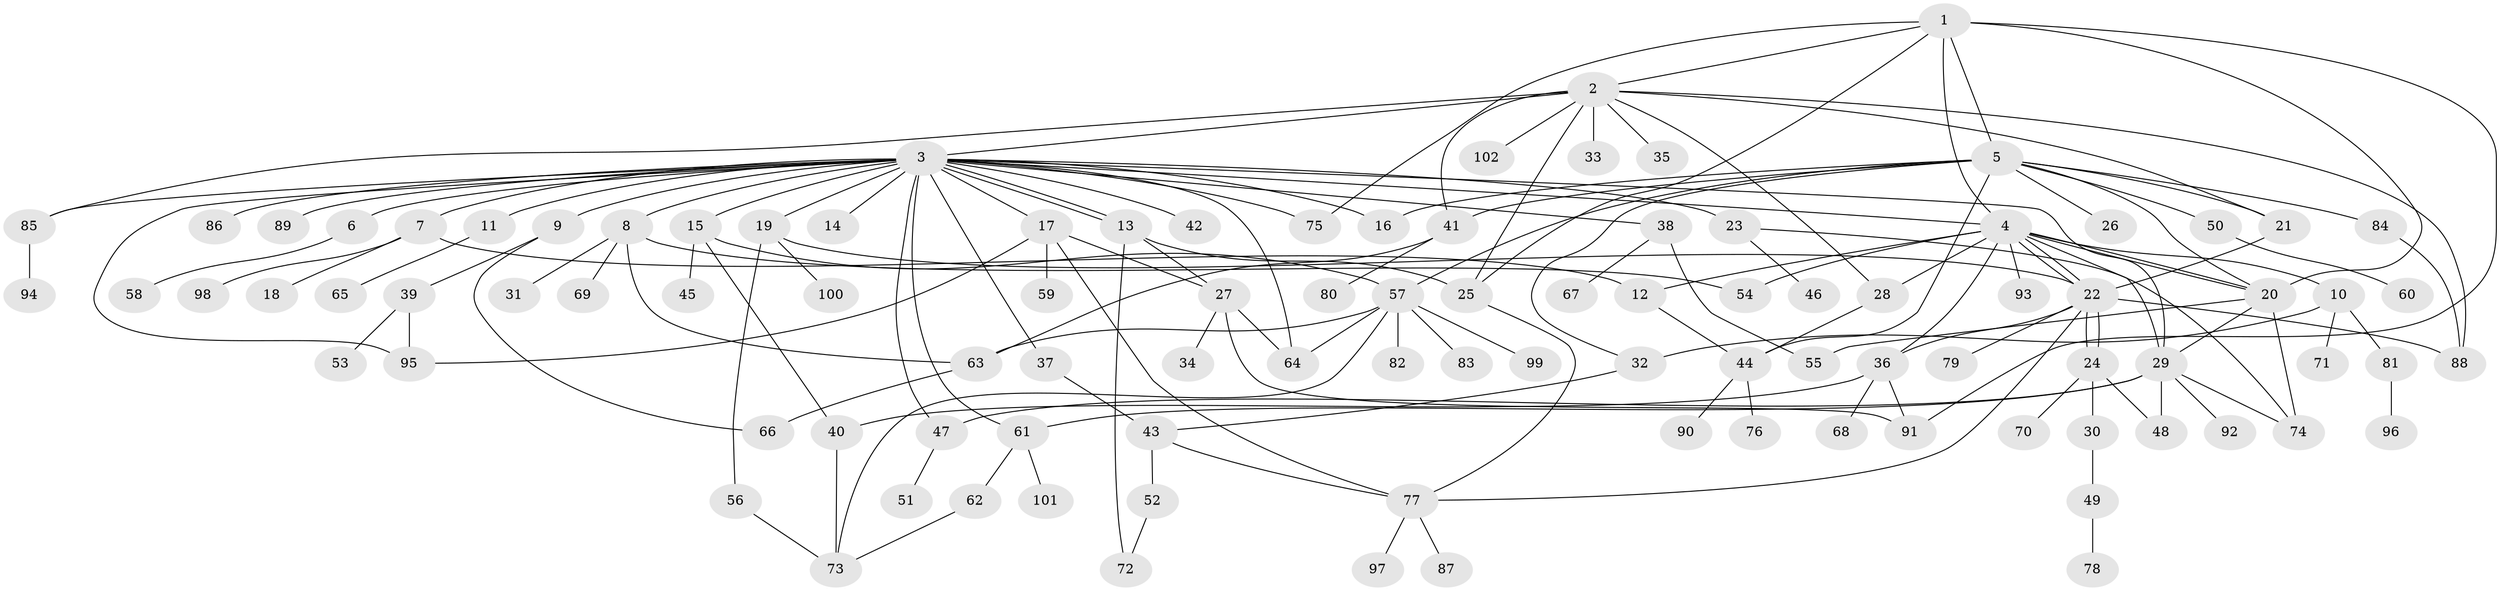 // coarse degree distribution, {1: 0.825, 2: 0.075, 4: 0.025, 7: 0.025, 9: 0.025, 23: 0.025}
// Generated by graph-tools (version 1.1) at 2025/51/03/04/25 21:51:40]
// undirected, 102 vertices, 154 edges
graph export_dot {
graph [start="1"]
  node [color=gray90,style=filled];
  1;
  2;
  3;
  4;
  5;
  6;
  7;
  8;
  9;
  10;
  11;
  12;
  13;
  14;
  15;
  16;
  17;
  18;
  19;
  20;
  21;
  22;
  23;
  24;
  25;
  26;
  27;
  28;
  29;
  30;
  31;
  32;
  33;
  34;
  35;
  36;
  37;
  38;
  39;
  40;
  41;
  42;
  43;
  44;
  45;
  46;
  47;
  48;
  49;
  50;
  51;
  52;
  53;
  54;
  55;
  56;
  57;
  58;
  59;
  60;
  61;
  62;
  63;
  64;
  65;
  66;
  67;
  68;
  69;
  70;
  71;
  72;
  73;
  74;
  75;
  76;
  77;
  78;
  79;
  80;
  81;
  82;
  83;
  84;
  85;
  86;
  87;
  88;
  89;
  90;
  91;
  92;
  93;
  94;
  95;
  96;
  97;
  98;
  99;
  100;
  101;
  102;
  1 -- 2;
  1 -- 4;
  1 -- 5;
  1 -- 20;
  1 -- 25;
  1 -- 75;
  1 -- 91;
  2 -- 3;
  2 -- 21;
  2 -- 25;
  2 -- 28;
  2 -- 33;
  2 -- 35;
  2 -- 41;
  2 -- 85;
  2 -- 88;
  2 -- 102;
  3 -- 4;
  3 -- 6;
  3 -- 7;
  3 -- 8;
  3 -- 9;
  3 -- 11;
  3 -- 13;
  3 -- 13;
  3 -- 14;
  3 -- 15;
  3 -- 16;
  3 -- 17;
  3 -- 19;
  3 -- 23;
  3 -- 29;
  3 -- 37;
  3 -- 38;
  3 -- 42;
  3 -- 47;
  3 -- 61;
  3 -- 64;
  3 -- 75;
  3 -- 85;
  3 -- 86;
  3 -- 89;
  3 -- 95;
  4 -- 10;
  4 -- 12;
  4 -- 20;
  4 -- 20;
  4 -- 22;
  4 -- 22;
  4 -- 28;
  4 -- 29;
  4 -- 36;
  4 -- 54;
  4 -- 93;
  5 -- 16;
  5 -- 20;
  5 -- 21;
  5 -- 26;
  5 -- 32;
  5 -- 41;
  5 -- 44;
  5 -- 50;
  5 -- 57;
  5 -- 84;
  6 -- 58;
  7 -- 12;
  7 -- 18;
  7 -- 98;
  8 -- 31;
  8 -- 54;
  8 -- 63;
  8 -- 69;
  9 -- 39;
  9 -- 66;
  10 -- 32;
  10 -- 71;
  10 -- 81;
  11 -- 65;
  12 -- 44;
  13 -- 25;
  13 -- 27;
  13 -- 72;
  15 -- 40;
  15 -- 45;
  15 -- 57;
  17 -- 27;
  17 -- 59;
  17 -- 77;
  17 -- 95;
  19 -- 22;
  19 -- 56;
  19 -- 100;
  20 -- 29;
  20 -- 55;
  20 -- 74;
  21 -- 22;
  22 -- 24;
  22 -- 24;
  22 -- 36;
  22 -- 77;
  22 -- 79;
  22 -- 88;
  23 -- 46;
  23 -- 74;
  24 -- 30;
  24 -- 48;
  24 -- 70;
  25 -- 77;
  27 -- 34;
  27 -- 64;
  27 -- 91;
  28 -- 44;
  29 -- 47;
  29 -- 48;
  29 -- 61;
  29 -- 74;
  29 -- 92;
  30 -- 49;
  32 -- 43;
  36 -- 40;
  36 -- 68;
  36 -- 91;
  37 -- 43;
  38 -- 55;
  38 -- 67;
  39 -- 53;
  39 -- 95;
  40 -- 73;
  41 -- 63;
  41 -- 80;
  43 -- 52;
  43 -- 77;
  44 -- 76;
  44 -- 90;
  47 -- 51;
  49 -- 78;
  50 -- 60;
  52 -- 72;
  56 -- 73;
  57 -- 63;
  57 -- 64;
  57 -- 73;
  57 -- 82;
  57 -- 83;
  57 -- 99;
  61 -- 62;
  61 -- 101;
  62 -- 73;
  63 -- 66;
  77 -- 87;
  77 -- 97;
  81 -- 96;
  84 -- 88;
  85 -- 94;
}
